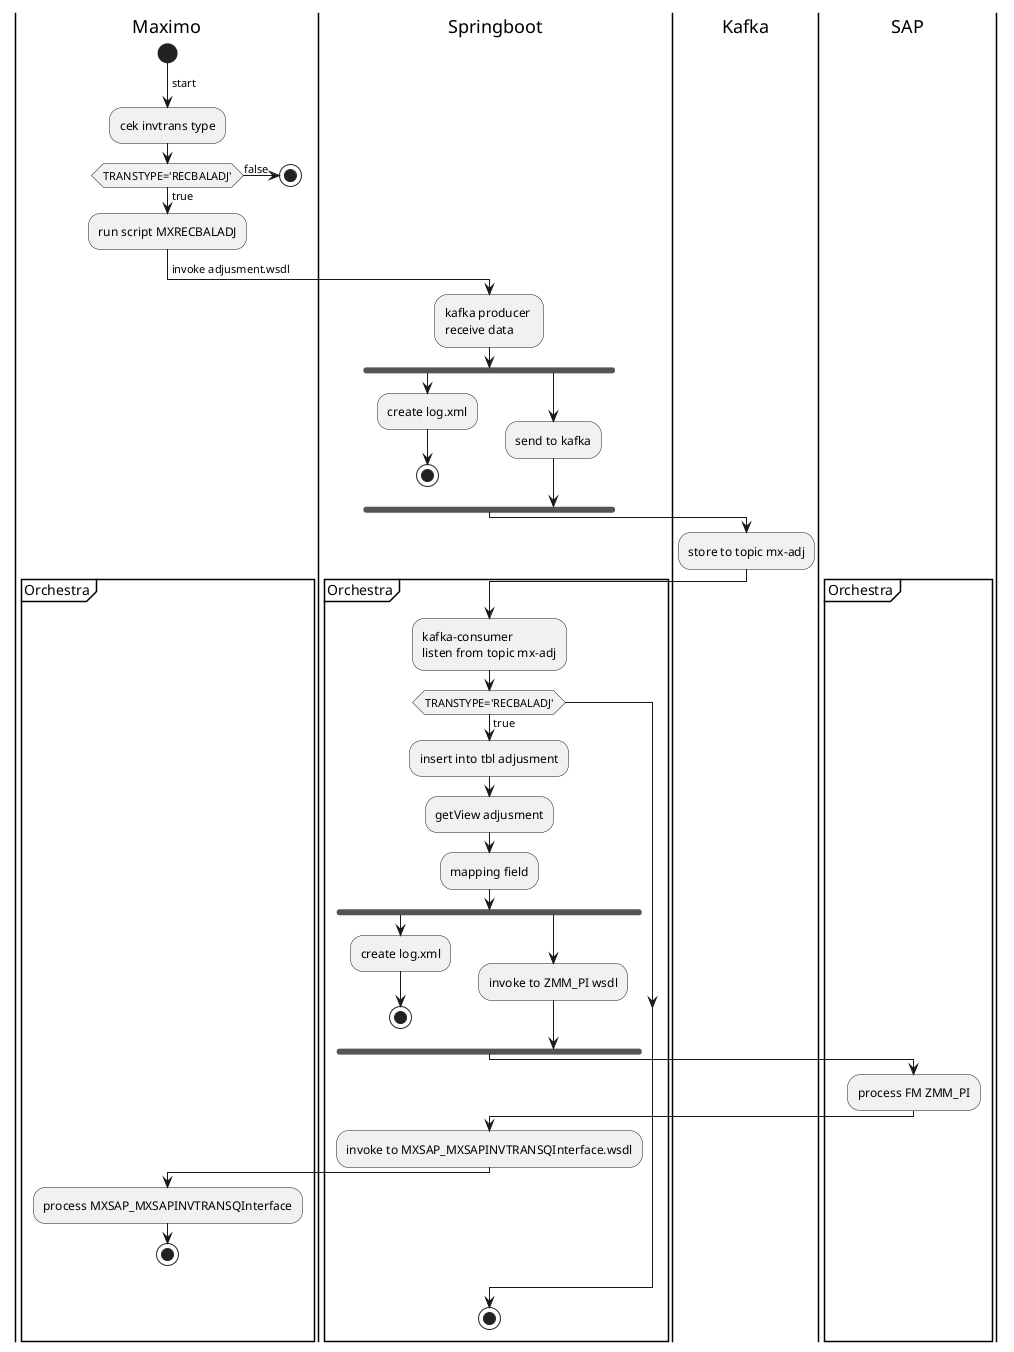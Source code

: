 @startuml
|Maximo|
start
-> start;
:cek invtrans type;
if (TRANSTYPE='RECBALADJ') then (true)
    :run script MXRECBALADJ;
else (false) 
stop    
endif
|Springboot|
->invoke adjusment.wsdl;
:kafka producer \nreceive data;
fork
:create log.xml;
stop
fork again
:send to kafka;
end fork;
|Kafka|
:store to topic mx-adj;
|Springboot|
partition Orchestra {
:kafka-consumer \nlisten from topic mx-adj;
if (TRANSTYPE='RECBALADJ') then (true)
    :insert into tbl adjusment;
    :getView adjusment;
    :mapping field;
    fork
    :create log.xml;
    stop
    fork again
    :invoke to ZMM_PI wsdl;
    end fork
    |SAP|
    :process FM ZMM_PI;
    |Springboot|    
    :invoke to MXSAP_MXSAPINVTRANSQInterface.wsdl;
    |Maximo|
    :process MXSAP_MXSAPINVTRANSQInterface;
    stop
endif    
|Springboot|
stop
}
@enduml 